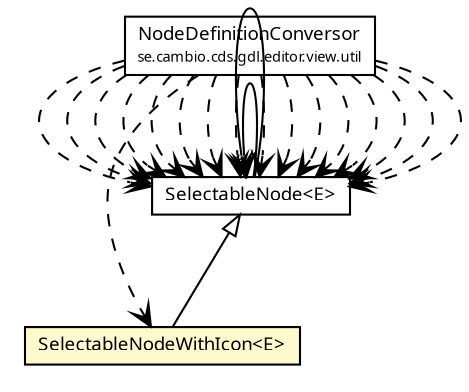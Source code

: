 #!/usr/local/bin/dot
#
# Class diagram 
# Generated by UMLGraph version R5_6 (http://www.umlgraph.org/)
#

digraph G {
	edge [fontname="Trebuchet MS",fontsize=10,labelfontname="Trebuchet MS",labelfontsize=10];
	node [fontname="Trebuchet MS",fontsize=10,shape=plaintext];
	nodesep=0.25;
	ranksep=0.5;
	// se.cambio.cds.openehr.view.trees.SelectableNodeWithIcon<E>
	c315365 [label=<<table title="se.cambio.cds.openehr.view.trees.SelectableNodeWithIcon" border="0" cellborder="1" cellspacing="0" cellpadding="2" port="p" bgcolor="lemonChiffon" href="./SelectableNodeWithIcon.html">
		<tr><td><table border="0" cellspacing="0" cellpadding="1">
<tr><td align="center" balign="center"><font face="Trebuchet MS"> SelectableNodeWithIcon&lt;E&gt; </font></td></tr>
		</table></td></tr>
		</table>>, URL="./SelectableNodeWithIcon.html", fontname="Trebuchet MS", fontcolor="black", fontsize=9.0];
	// se.cambio.cds.openehr.view.trees.SelectableNode<E>
	c315366 [label=<<table title="se.cambio.cds.openehr.view.trees.SelectableNode" border="0" cellborder="1" cellspacing="0" cellpadding="2" port="p" href="./SelectableNode.html">
		<tr><td><table border="0" cellspacing="0" cellpadding="1">
<tr><td align="center" balign="center"><font face="Trebuchet MS"> SelectableNode&lt;E&gt; </font></td></tr>
		</table></td></tr>
		</table>>, URL="./SelectableNode.html", fontname="Trebuchet MS", fontcolor="black", fontsize=9.0];
	// se.cambio.cds.gdl.editor.view.util.NodeDefinitionConversor
	c315511 [label=<<table title="se.cambio.cds.gdl.editor.view.util.NodeDefinitionConversor" border="0" cellborder="1" cellspacing="0" cellpadding="2" port="p" href="../../../gdl/editor/view/util/NodeDefinitionConversor.html">
		<tr><td><table border="0" cellspacing="0" cellpadding="1">
<tr><td align="center" balign="center"><font face="Trebuchet MS"> NodeDefinitionConversor </font></td></tr>
<tr><td align="center" balign="center"><font face="Trebuchet MS" point-size="7.0"> se.cambio.cds.gdl.editor.view.util </font></td></tr>
		</table></td></tr>
		</table>>, URL="../../../gdl/editor/view/util/NodeDefinitionConversor.html", fontname="Trebuchet MS", fontcolor="black", fontsize=9.0];
	//se.cambio.cds.openehr.view.trees.SelectableNodeWithIcon<E> extends se.cambio.cds.openehr.view.trees.SelectableNode<E>
	c315366:p -> c315365:p [dir=back,arrowtail=empty];
	// se.cambio.cds.openehr.view.trees.SelectableNode<E> NAVASSOC se.cambio.cds.openehr.view.trees.SelectableNode<E>
	c315366:p -> c315366:p [taillabel="", label="", headlabel="", fontname="Trebuchet MS", fontcolor="black", fontsize=10.0, color="black", arrowhead=open];
	// se.cambio.cds.openehr.view.trees.SelectableNode<E> NAVASSOC se.cambio.cds.openehr.view.trees.SelectableNode<E>
	c315366:p -> c315366:p [taillabel="", label="", headlabel="*", fontname="Trebuchet MS", fontcolor="black", fontsize=10.0, color="black", arrowhead=open];
	// se.cambio.cds.gdl.editor.view.util.NodeDefinitionConversor DEPEND se.cambio.cds.openehr.view.trees.SelectableNode<E>
	c315511:p -> c315366:p [taillabel="", label="", headlabel="", fontname="Trebuchet MS", fontcolor="black", fontsize=10.0, color="black", arrowhead=open, style=dashed];
	// se.cambio.cds.gdl.editor.view.util.NodeDefinitionConversor DEPEND se.cambio.cds.openehr.view.trees.SelectableNode<E>
	c315511:p -> c315366:p [taillabel="", label="", headlabel="", fontname="Trebuchet MS", fontcolor="black", fontsize=10.0, color="black", arrowhead=open, style=dashed];
	// se.cambio.cds.gdl.editor.view.util.NodeDefinitionConversor DEPEND se.cambio.cds.openehr.view.trees.SelectableNode<E>
	c315511:p -> c315366:p [taillabel="", label="", headlabel="", fontname="Trebuchet MS", fontcolor="black", fontsize=10.0, color="black", arrowhead=open, style=dashed];
	// se.cambio.cds.gdl.editor.view.util.NodeDefinitionConversor DEPEND se.cambio.cds.openehr.view.trees.SelectableNode<E>
	c315511:p -> c315366:p [taillabel="", label="", headlabel="", fontname="Trebuchet MS", fontcolor="black", fontsize=10.0, color="black", arrowhead=open, style=dashed];
	// se.cambio.cds.gdl.editor.view.util.NodeDefinitionConversor DEPEND se.cambio.cds.openehr.view.trees.SelectableNode<E>
	c315511:p -> c315366:p [taillabel="", label="", headlabel="", fontname="Trebuchet MS", fontcolor="black", fontsize=10.0, color="black", arrowhead=open, style=dashed];
	// se.cambio.cds.gdl.editor.view.util.NodeDefinitionConversor DEPEND se.cambio.cds.openehr.view.trees.SelectableNode<E>
	c315511:p -> c315366:p [taillabel="", label="", headlabel="", fontname="Trebuchet MS", fontcolor="black", fontsize=10.0, color="black", arrowhead=open, style=dashed];
	// se.cambio.cds.gdl.editor.view.util.NodeDefinitionConversor DEPEND se.cambio.cds.openehr.view.trees.SelectableNode<E>
	c315511:p -> c315366:p [taillabel="", label="", headlabel="", fontname="Trebuchet MS", fontcolor="black", fontsize=10.0, color="black", arrowhead=open, style=dashed];
	// se.cambio.cds.gdl.editor.view.util.NodeDefinitionConversor DEPEND se.cambio.cds.openehr.view.trees.SelectableNode<E>
	c315511:p -> c315366:p [taillabel="", label="", headlabel="", fontname="Trebuchet MS", fontcolor="black", fontsize=10.0, color="black", arrowhead=open, style=dashed];
	// se.cambio.cds.gdl.editor.view.util.NodeDefinitionConversor DEPEND se.cambio.cds.openehr.view.trees.SelectableNode<E>
	c315511:p -> c315366:p [taillabel="", label="", headlabel="", fontname="Trebuchet MS", fontcolor="black", fontsize=10.0, color="black", arrowhead=open, style=dashed];
	// se.cambio.cds.gdl.editor.view.util.NodeDefinitionConversor DEPEND se.cambio.cds.openehr.view.trees.SelectableNodeWithIcon<E>
	c315511:p -> c315365:p [taillabel="", label="", headlabel="", fontname="Trebuchet MS", fontcolor="black", fontsize=10.0, color="black", arrowhead=open, style=dashed];
	// se.cambio.cds.gdl.editor.view.util.NodeDefinitionConversor DEPEND se.cambio.cds.openehr.view.trees.SelectableNode<E>
	c315511:p -> c315366:p [taillabel="", label="", headlabel="", fontname="Trebuchet MS", fontcolor="black", fontsize=10.0, color="black", arrowhead=open, style=dashed];
	// se.cambio.cds.gdl.editor.view.util.NodeDefinitionConversor DEPEND se.cambio.cds.openehr.view.trees.SelectableNode<E>
	c315511:p -> c315366:p [taillabel="", label="", headlabel="", fontname="Trebuchet MS", fontcolor="black", fontsize=10.0, color="black", arrowhead=open, style=dashed];
	// se.cambio.cds.gdl.editor.view.util.NodeDefinitionConversor DEPEND se.cambio.cds.openehr.view.trees.SelectableNode<E>
	c315511:p -> c315366:p [taillabel="", label="", headlabel="", fontname="Trebuchet MS", fontcolor="black", fontsize=10.0, color="black", arrowhead=open, style=dashed];
	// se.cambio.cds.gdl.editor.view.util.NodeDefinitionConversor DEPEND se.cambio.cds.openehr.view.trees.SelectableNode<E>
	c315511:p -> c315366:p [taillabel="", label="", headlabel="", fontname="Trebuchet MS", fontcolor="black", fontsize=10.0, color="black", arrowhead=open, style=dashed];
	// se.cambio.cds.gdl.editor.view.util.NodeDefinitionConversor DEPEND se.cambio.cds.openehr.view.trees.SelectableNode<E>
	c315511:p -> c315366:p [taillabel="", label="", headlabel="", fontname="Trebuchet MS", fontcolor="black", fontsize=10.0, color="black", arrowhead=open, style=dashed];
	// se.cambio.cds.gdl.editor.view.util.NodeDefinitionConversor DEPEND se.cambio.cds.openehr.view.trees.SelectableNode<E>
	c315511:p -> c315366:p [taillabel="", label="", headlabel="", fontname="Trebuchet MS", fontcolor="black", fontsize=10.0, color="black", arrowhead=open, style=dashed];
	// se.cambio.cds.gdl.editor.view.util.NodeDefinitionConversor DEPEND se.cambio.cds.openehr.view.trees.SelectableNode<E>
	c315511:p -> c315366:p [taillabel="", label="", headlabel="", fontname="Trebuchet MS", fontcolor="black", fontsize=10.0, color="black", arrowhead=open, style=dashed];
}

